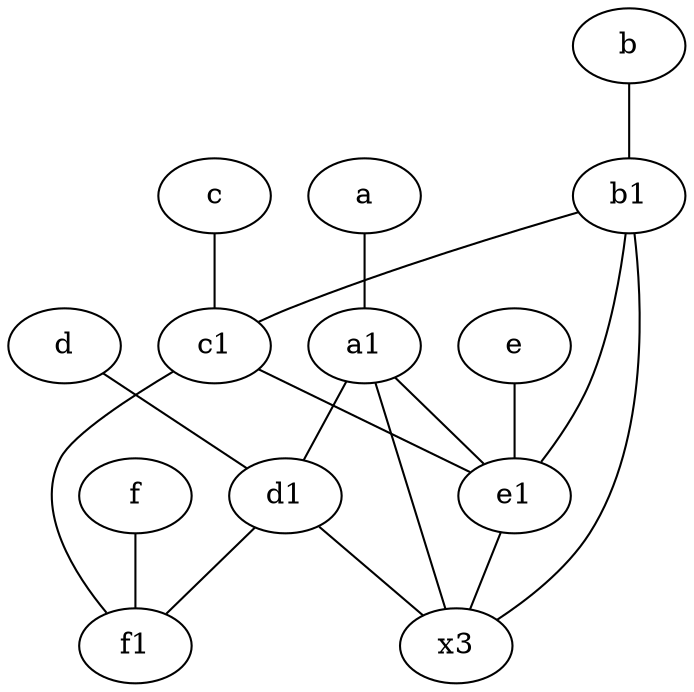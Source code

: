 graph {
	f1 [pos="3,8!"]
	a [pos="8,2!"]
	c1 [pos="4.5,3!"]
	x3
	e [pos="7,9!"]
	f [pos="3,9!"]
	a1 [pos="8,3!"]
	b1 [pos="9,4!"]
	e1 [pos="7,7!"]
	b [pos="10,4!"]
	d [pos="2,5!"]
	d1 [pos="3,5!"]
	c [pos="4.5,2!"]
	b1 -- e1
	e1 -- x3
	c -- c1
	d -- d1
	a1 -- d1
	b1 -- x3
	b -- b1
	b1 -- c1
	c1 -- e1
	f -- f1
	a1 -- x3
	e -- e1
	d1 -- f1
	d1 -- x3
	a -- a1
	c1 -- f1
	a1 -- e1
}
